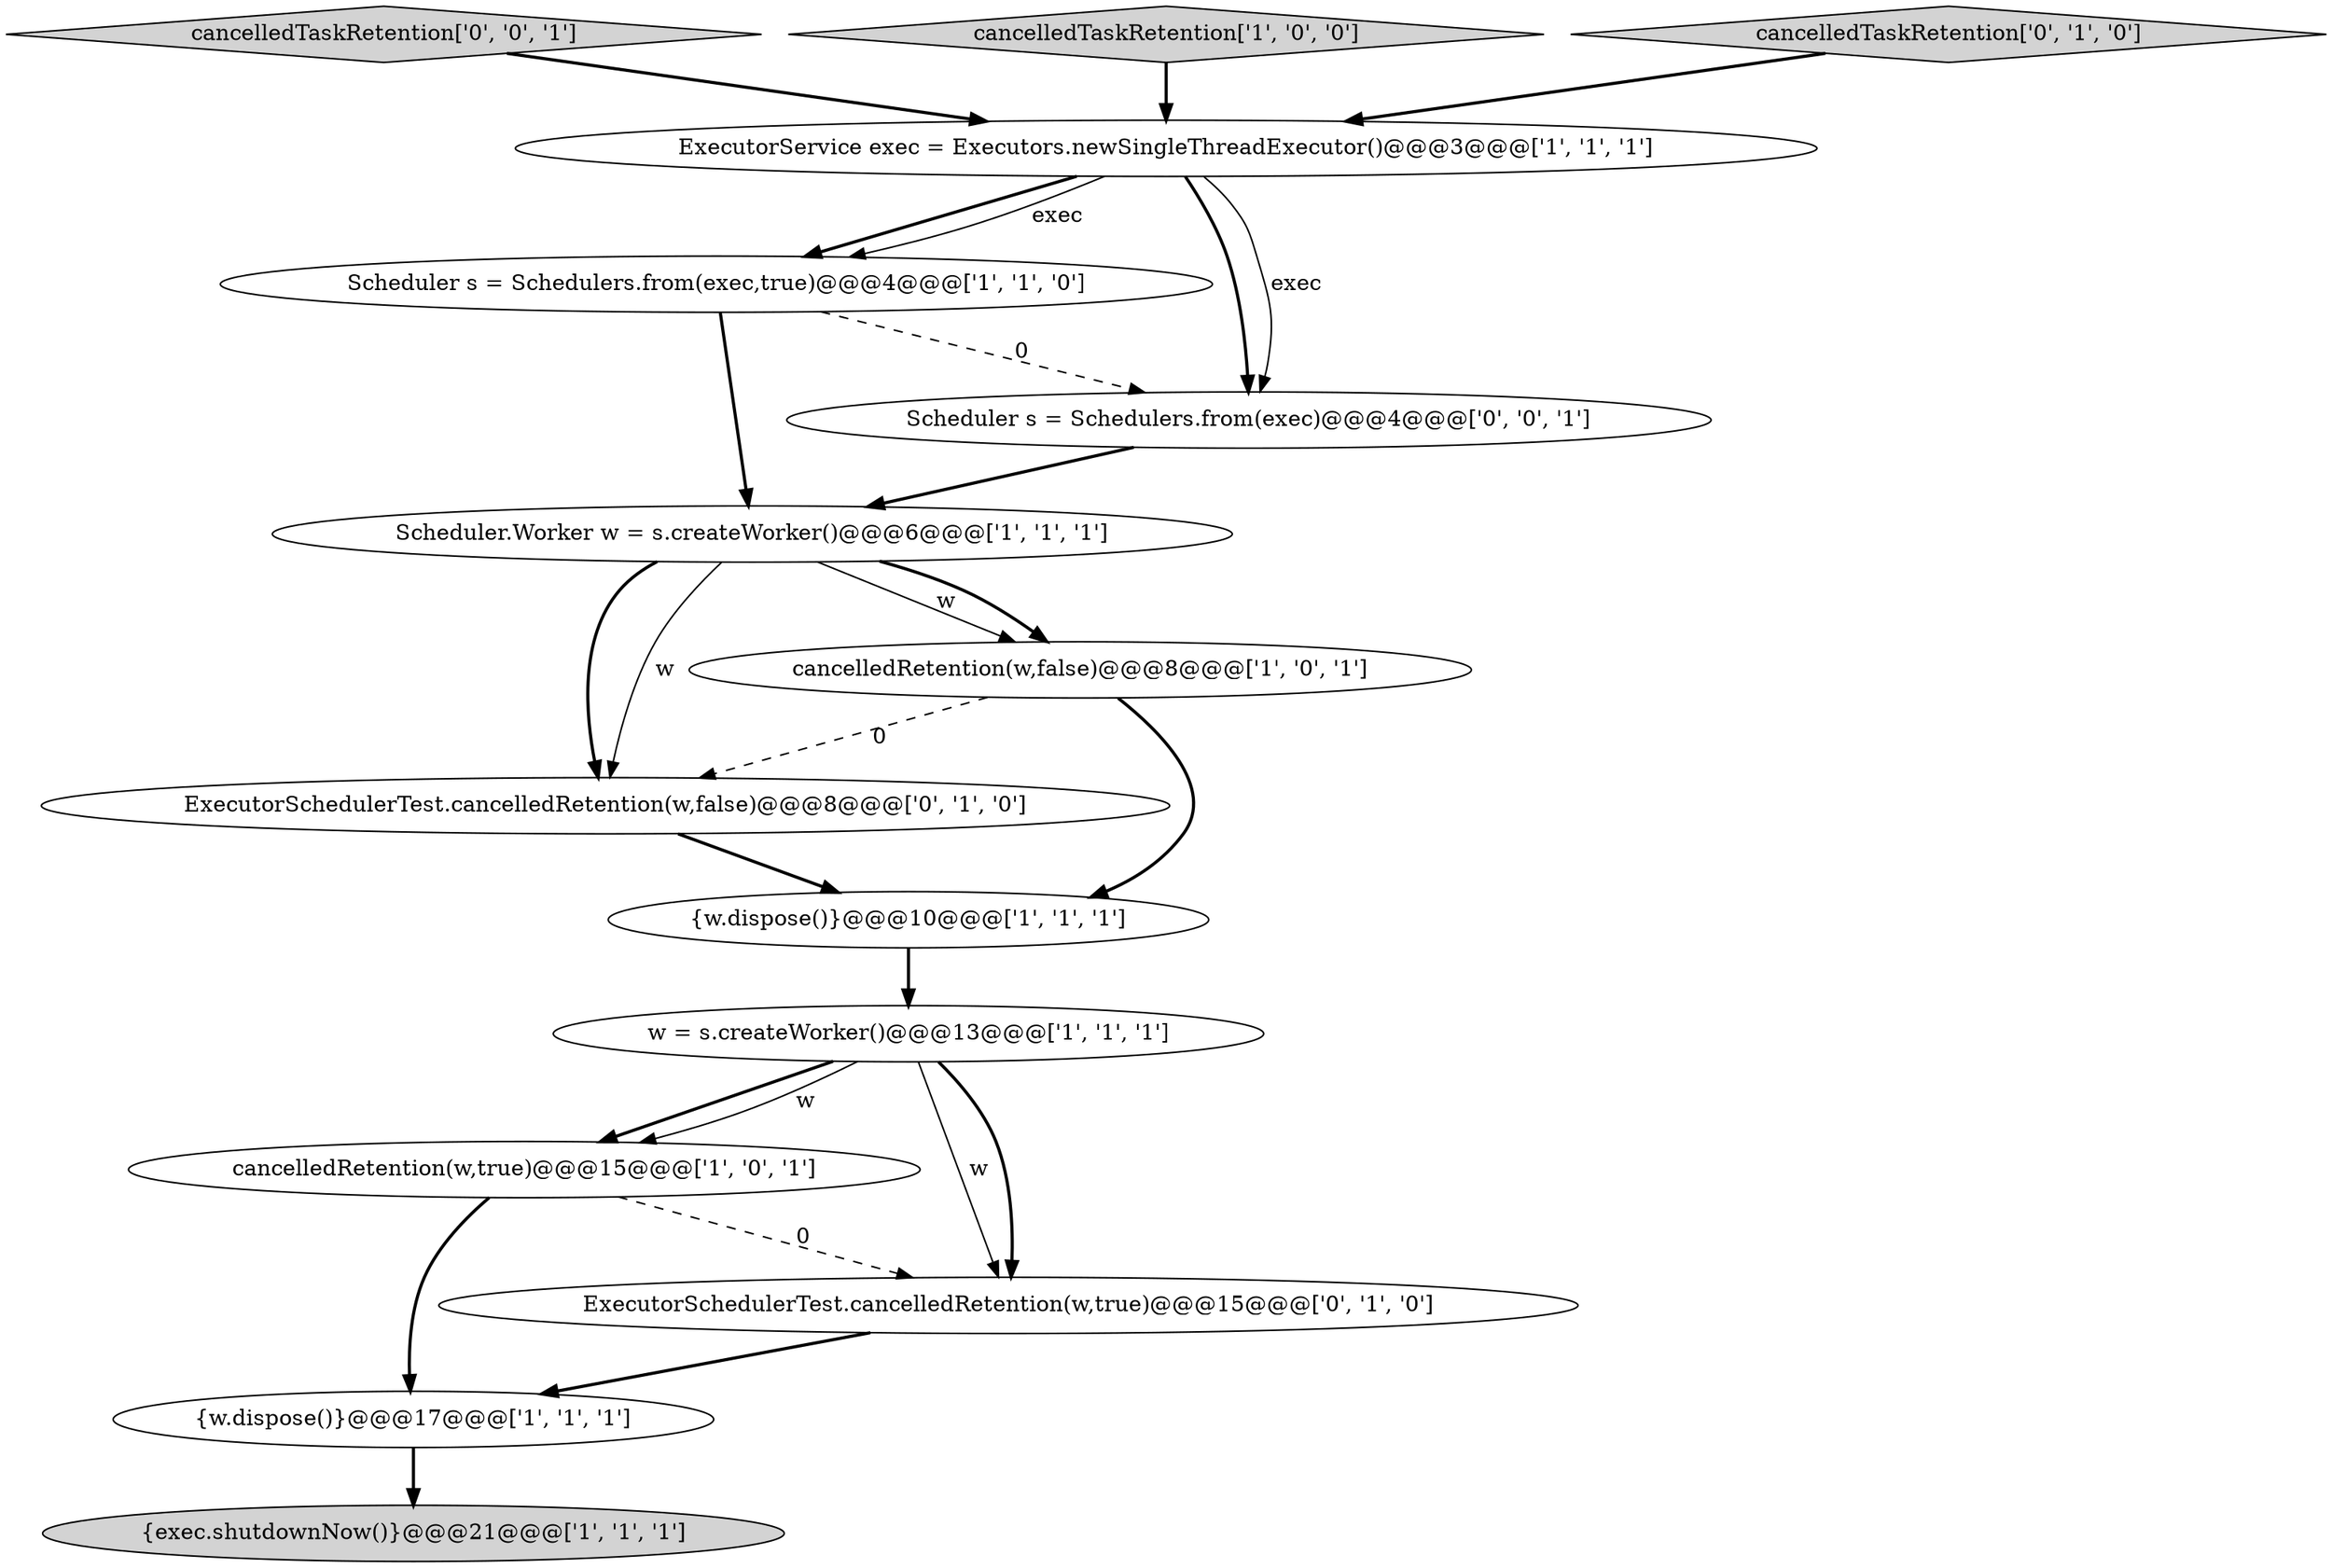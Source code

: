 digraph {
1 [style = filled, label = "{exec.shutdownNow()}@@@21@@@['1', '1', '1']", fillcolor = lightgray, shape = ellipse image = "AAA0AAABBB1BBB"];
5 [style = filled, label = "{w.dispose()}@@@17@@@['1', '1', '1']", fillcolor = white, shape = ellipse image = "AAA0AAABBB1BBB"];
8 [style = filled, label = "w = s.createWorker()@@@13@@@['1', '1', '1']", fillcolor = white, shape = ellipse image = "AAA0AAABBB1BBB"];
4 [style = filled, label = "Scheduler s = Schedulers.from(exec,true)@@@4@@@['1', '1', '0']", fillcolor = white, shape = ellipse image = "AAA0AAABBB1BBB"];
14 [style = filled, label = "cancelledTaskRetention['0', '0', '1']", fillcolor = lightgray, shape = diamond image = "AAA0AAABBB3BBB"];
2 [style = filled, label = "ExecutorService exec = Executors.newSingleThreadExecutor()@@@3@@@['1', '1', '1']", fillcolor = white, shape = ellipse image = "AAA0AAABBB1BBB"];
7 [style = filled, label = "cancelledRetention(w,true)@@@15@@@['1', '0', '1']", fillcolor = white, shape = ellipse image = "AAA0AAABBB1BBB"];
10 [style = filled, label = "ExecutorSchedulerTest.cancelledRetention(w,true)@@@15@@@['0', '1', '0']", fillcolor = white, shape = ellipse image = "AAA1AAABBB2BBB"];
11 [style = filled, label = "ExecutorSchedulerTest.cancelledRetention(w,false)@@@8@@@['0', '1', '0']", fillcolor = white, shape = ellipse image = "AAA1AAABBB2BBB"];
3 [style = filled, label = "{w.dispose()}@@@10@@@['1', '1', '1']", fillcolor = white, shape = ellipse image = "AAA0AAABBB1BBB"];
6 [style = filled, label = "cancelledTaskRetention['1', '0', '0']", fillcolor = lightgray, shape = diamond image = "AAA0AAABBB1BBB"];
13 [style = filled, label = "Scheduler s = Schedulers.from(exec)@@@4@@@['0', '0', '1']", fillcolor = white, shape = ellipse image = "AAA0AAABBB3BBB"];
12 [style = filled, label = "cancelledTaskRetention['0', '1', '0']", fillcolor = lightgray, shape = diamond image = "AAA0AAABBB2BBB"];
9 [style = filled, label = "cancelledRetention(w,false)@@@8@@@['1', '0', '1']", fillcolor = white, shape = ellipse image = "AAA0AAABBB1BBB"];
0 [style = filled, label = "Scheduler.Worker w = s.createWorker()@@@6@@@['1', '1', '1']", fillcolor = white, shape = ellipse image = "AAA0AAABBB1BBB"];
11->3 [style = bold, label=""];
9->11 [style = dashed, label="0"];
0->9 [style = solid, label="w"];
2->4 [style = bold, label=""];
2->4 [style = solid, label="exec"];
13->0 [style = bold, label=""];
2->13 [style = bold, label=""];
12->2 [style = bold, label=""];
5->1 [style = bold, label=""];
2->13 [style = solid, label="exec"];
0->9 [style = bold, label=""];
9->3 [style = bold, label=""];
0->11 [style = bold, label=""];
6->2 [style = bold, label=""];
3->8 [style = bold, label=""];
7->5 [style = bold, label=""];
14->2 [style = bold, label=""];
8->7 [style = bold, label=""];
4->13 [style = dashed, label="0"];
8->7 [style = solid, label="w"];
0->11 [style = solid, label="w"];
8->10 [style = solid, label="w"];
8->10 [style = bold, label=""];
10->5 [style = bold, label=""];
7->10 [style = dashed, label="0"];
4->0 [style = bold, label=""];
}
